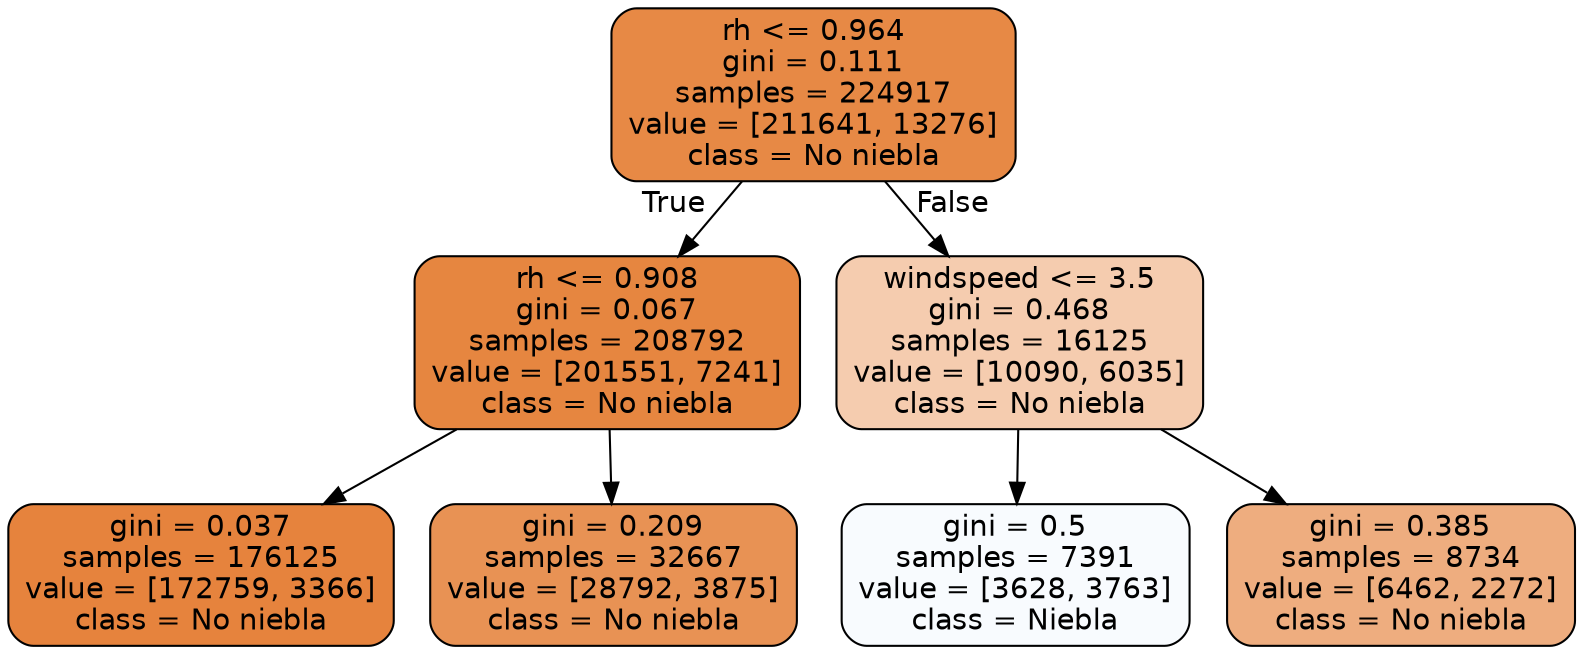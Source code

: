 digraph Tree {
node [shape=box, style="filled, rounded", color="black", fontname="helvetica"] ;
edge [fontname="helvetica"] ;
0 [label="rh <= 0.964\ngini = 0.111\nsamples = 224917\nvalue = [211641, 13276]\nclass = No niebla", fillcolor="#e78945"] ;
1 [label="rh <= 0.908\ngini = 0.067\nsamples = 208792\nvalue = [201551, 7241]\nclass = No niebla", fillcolor="#e68640"] ;
0 -> 1 [labeldistance=2.5, labelangle=45, headlabel="True"] ;
2 [label="gini = 0.037\nsamples = 176125\nvalue = [172759, 3366]\nclass = No niebla", fillcolor="#e6833d"] ;
1 -> 2 ;
3 [label="gini = 0.209\nsamples = 32667\nvalue = [28792, 3875]\nclass = No niebla", fillcolor="#e89254"] ;
1 -> 3 ;
4 [label="windspeed <= 3.5\ngini = 0.468\nsamples = 16125\nvalue = [10090, 6035]\nclass = No niebla", fillcolor="#f5ccaf"] ;
0 -> 4 [labeldistance=2.5, labelangle=-45, headlabel="False"] ;
5 [label="gini = 0.5\nsamples = 7391\nvalue = [3628, 3763]\nclass = Niebla", fillcolor="#f8fbfe"] ;
4 -> 5 ;
6 [label="gini = 0.385\nsamples = 8734\nvalue = [6462, 2272]\nclass = No niebla", fillcolor="#eead7f"] ;
4 -> 6 ;
}
